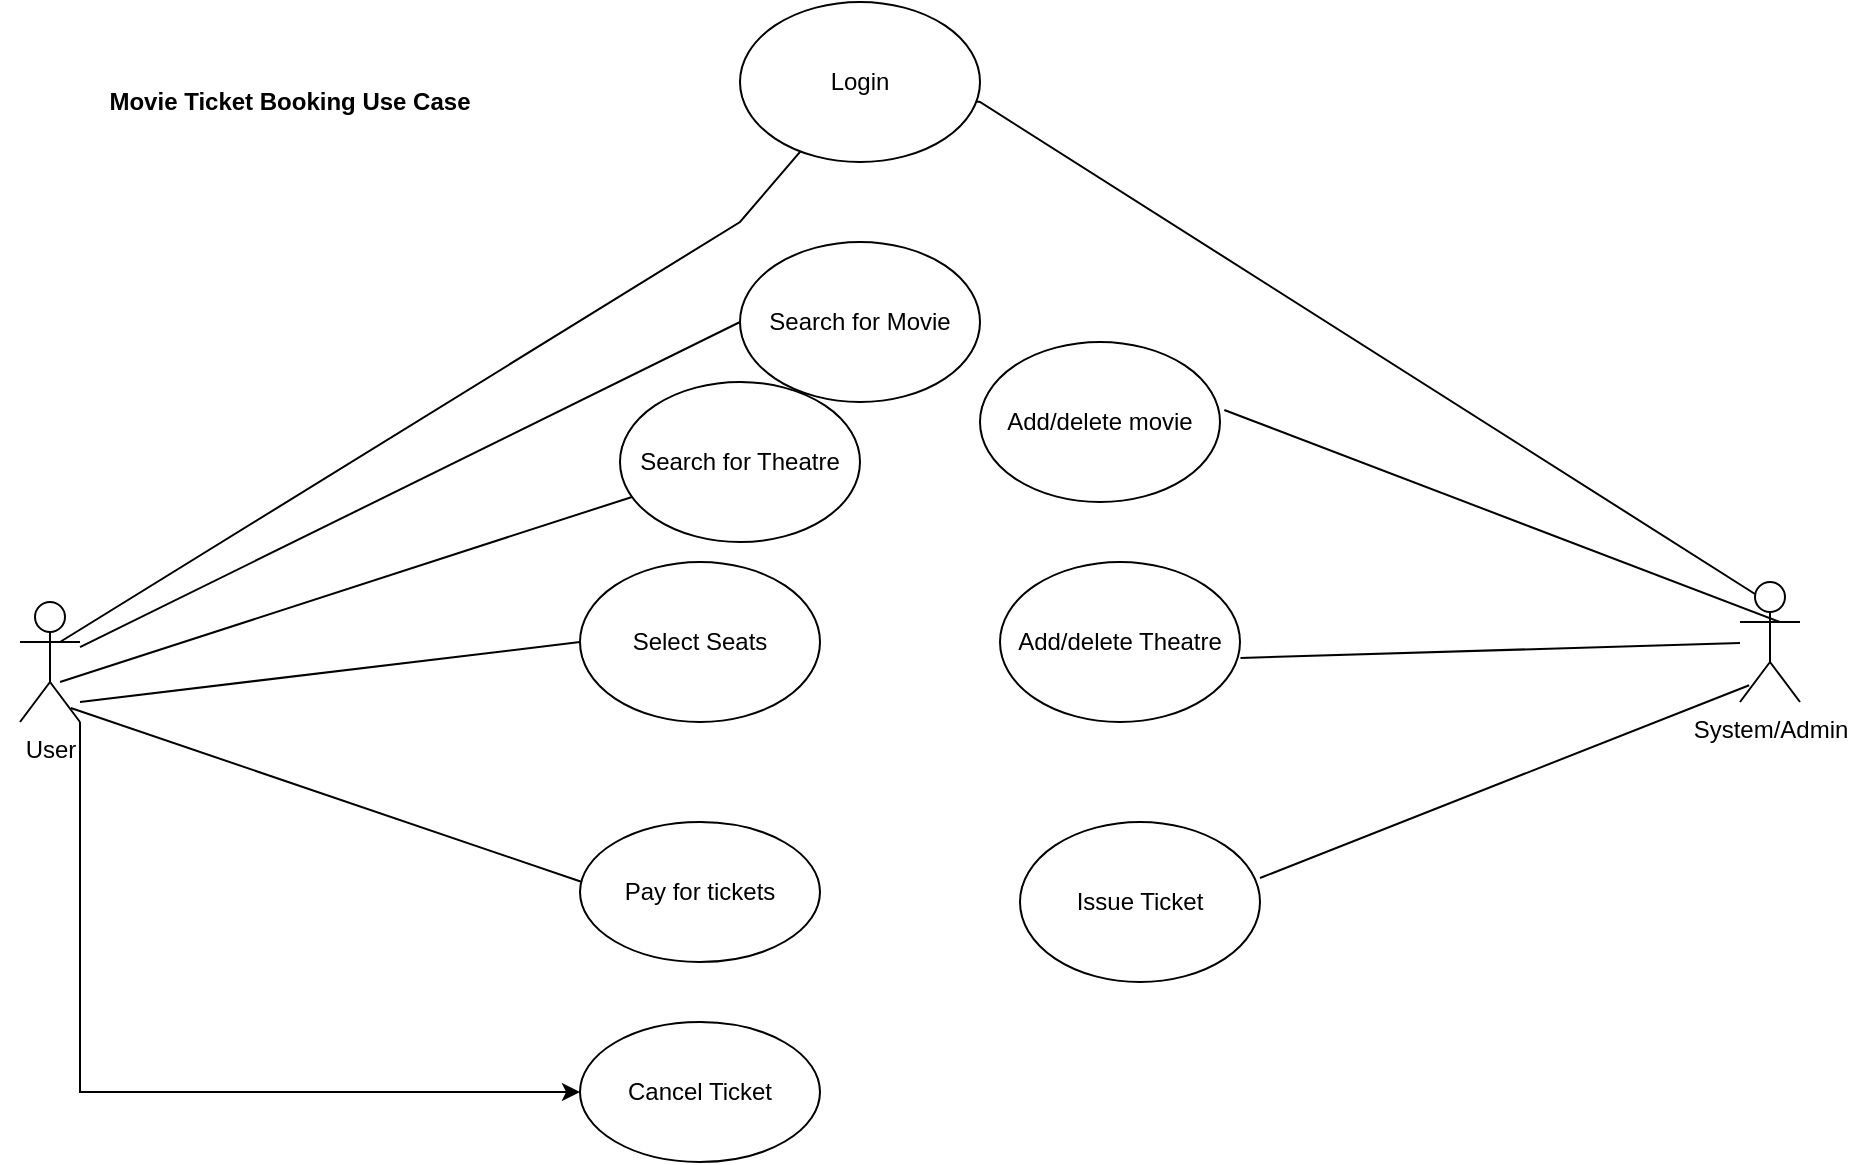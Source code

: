<mxfile version="24.8.0">
  <diagram name="Page-1" id="sGjQ7m2G3MN2MaqTW69j">
    <mxGraphModel dx="1877" dy="1692" grid="1" gridSize="10" guides="1" tooltips="1" connect="1" arrows="1" fold="1" page="1" pageScale="1" pageWidth="827" pageHeight="1169" math="0" shadow="0">
      <root>
        <mxCell id="0" />
        <mxCell id="1" parent="0" />
        <mxCell id="QhEOJmIxH4zM1tV8FhGk-2" value="System/Admin" style="shape=umlActor;verticalLabelPosition=bottom;verticalAlign=top;html=1;" parent="1" vertex="1">
          <mxGeometry x="740" y="170" width="30" height="60" as="geometry" />
        </mxCell>
        <UserObject label="Search for Theatre" tooltip="Registration" id="QhEOJmIxH4zM1tV8FhGk-8">
          <mxCell style="ellipse;whiteSpace=wrap;html=1;" parent="1" vertex="1">
            <mxGeometry x="180" y="70" width="120" height="80" as="geometry" />
          </mxCell>
        </UserObject>
        <mxCell id="RNPqV13Z0pUv3PcIaKID-15" style="edgeStyle=orthogonalEdgeStyle;rounded=0;orthogonalLoop=1;jettySize=auto;html=1;exitX=1;exitY=1;exitDx=0;exitDy=0;exitPerimeter=0;entryX=0;entryY=0.5;entryDx=0;entryDy=0;" edge="1" parent="1" source="cjHX63HQ0iyKOUZ8dX6u-1" target="RNPqV13Z0pUv3PcIaKID-11">
          <mxGeometry relative="1" as="geometry" />
        </mxCell>
        <mxCell id="cjHX63HQ0iyKOUZ8dX6u-1" value="User" style="shape=umlActor;verticalLabelPosition=bottom;verticalAlign=top;html=1;" parent="1" vertex="1">
          <mxGeometry x="-120" y="180" width="30" height="60" as="geometry" />
        </mxCell>
        <mxCell id="cjHX63HQ0iyKOUZ8dX6u-7" value="Pay for tickets" style="ellipse;whiteSpace=wrap;html=1;" parent="1" vertex="1">
          <mxGeometry x="160" y="290" width="120" height="70" as="geometry" />
        </mxCell>
        <mxCell id="cjHX63HQ0iyKOUZ8dX6u-8" value="Select Seats" style="ellipse;whiteSpace=wrap;html=1;" parent="1" vertex="1">
          <mxGeometry x="160" y="160" width="120" height="80" as="geometry" />
        </mxCell>
        <mxCell id="cjHX63HQ0iyKOUZ8dX6u-19" value="" style="endArrow=none;html=1;rounded=0;" parent="1" target="QhEOJmIxH4zM1tV8FhGk-8" edge="1">
          <mxGeometry width="50" height="50" relative="1" as="geometry">
            <mxPoint x="-100" y="220" as="sourcePoint" />
            <mxPoint x="-50" y="170" as="targetPoint" />
          </mxGeometry>
        </mxCell>
        <mxCell id="cjHX63HQ0iyKOUZ8dX6u-26" value="&lt;b&gt;Movie Ticket Booking Use Case&lt;/b&gt;" style="text;html=1;align=center;verticalAlign=middle;whiteSpace=wrap;rounded=0;" parent="1" vertex="1">
          <mxGeometry x="-130" y="-110" width="290" height="80" as="geometry" />
        </mxCell>
        <mxCell id="RNPqV13Z0pUv3PcIaKID-2" value="" style="endArrow=none;html=1;rounded=0;entryX=0;entryY=0.5;entryDx=0;entryDy=0;" edge="1" parent="1" source="cjHX63HQ0iyKOUZ8dX6u-1" target="RNPqV13Z0pUv3PcIaKID-9">
          <mxGeometry width="50" height="50" relative="1" as="geometry">
            <mxPoint x="-101" y="127" as="sourcePoint" />
            <mxPoint x="160" as="targetPoint" />
          </mxGeometry>
        </mxCell>
        <mxCell id="RNPqV13Z0pUv3PcIaKID-3" value="" style="endArrow=none;html=1;rounded=0;entryX=0;entryY=0.5;entryDx=0;entryDy=0;" edge="1" parent="1" target="cjHX63HQ0iyKOUZ8dX6u-8">
          <mxGeometry width="50" height="50" relative="1" as="geometry">
            <mxPoint x="-90" y="230" as="sourcePoint" />
            <mxPoint x="171" y="103" as="targetPoint" />
          </mxGeometry>
        </mxCell>
        <mxCell id="RNPqV13Z0pUv3PcIaKID-4" value="" style="endArrow=none;html=1;rounded=0;exitX=0.847;exitY=0.883;exitDx=0;exitDy=0;exitPerimeter=0;" edge="1" parent="1" source="cjHX63HQ0iyKOUZ8dX6u-1">
          <mxGeometry width="50" height="50" relative="1" as="geometry">
            <mxPoint x="-100" y="447" as="sourcePoint" />
            <mxPoint x="161" y="320" as="targetPoint" />
          </mxGeometry>
        </mxCell>
        <UserObject label="Search for Movie" tooltip="Registration" id="RNPqV13Z0pUv3PcIaKID-9">
          <mxCell style="ellipse;whiteSpace=wrap;html=1;" vertex="1" parent="1">
            <mxGeometry x="240" width="120" height="80" as="geometry" />
          </mxCell>
        </UserObject>
        <UserObject label="Login" tooltip="Registration" id="RNPqV13Z0pUv3PcIaKID-10">
          <mxCell style="ellipse;whiteSpace=wrap;html=1;" vertex="1" parent="1">
            <mxGeometry x="240" y="-120" width="120" height="80" as="geometry" />
          </mxCell>
        </UserObject>
        <mxCell id="RNPqV13Z0pUv3PcIaKID-11" value="Cancel Ticket" style="ellipse;whiteSpace=wrap;html=1;" vertex="1" parent="1">
          <mxGeometry x="160" y="390" width="120" height="70" as="geometry" />
        </mxCell>
        <mxCell id="RNPqV13Z0pUv3PcIaKID-14" value="" style="endArrow=none;html=1;rounded=0;" edge="1" parent="1" target="RNPqV13Z0pUv3PcIaKID-10">
          <mxGeometry width="50" height="50" relative="1" as="geometry">
            <mxPoint x="-100" y="200" as="sourcePoint" />
            <mxPoint x="-60" y="160" as="targetPoint" />
            <Array as="points">
              <mxPoint x="240" y="-10" />
            </Array>
          </mxGeometry>
        </mxCell>
        <UserObject label="Add/delete movie" tooltip="Registration" id="RNPqV13Z0pUv3PcIaKID-16">
          <mxCell style="ellipse;whiteSpace=wrap;html=1;" vertex="1" parent="1">
            <mxGeometry x="360" y="50" width="120" height="80" as="geometry" />
          </mxCell>
        </UserObject>
        <UserObject label="Add/delete Theatre" tooltip="Registration" id="RNPqV13Z0pUv3PcIaKID-17">
          <mxCell style="ellipse;whiteSpace=wrap;html=1;" vertex="1" parent="1">
            <mxGeometry x="370" y="160" width="120" height="80" as="geometry" />
          </mxCell>
        </UserObject>
        <UserObject label="Issue Ticket" tooltip="Registration" id="RNPqV13Z0pUv3PcIaKID-18">
          <mxCell style="ellipse;whiteSpace=wrap;html=1;" vertex="1" parent="1">
            <mxGeometry x="380" y="290" width="120" height="80" as="geometry" />
          </mxCell>
        </UserObject>
        <mxCell id="RNPqV13Z0pUv3PcIaKID-19" value="" style="endArrow=none;html=1;rounded=0;exitX=1.018;exitY=0.425;exitDx=0;exitDy=0;exitPerimeter=0;" edge="1" parent="1" source="RNPqV13Z0pUv3PcIaKID-16">
          <mxGeometry width="50" height="50" relative="1" as="geometry">
            <mxPoint x="710" y="240" as="sourcePoint" />
            <mxPoint x="760" y="190" as="targetPoint" />
          </mxGeometry>
        </mxCell>
        <mxCell id="RNPqV13Z0pUv3PcIaKID-20" value="" style="endArrow=none;html=1;rounded=0;exitX=1.002;exitY=0.6;exitDx=0;exitDy=0;exitPerimeter=0;" edge="1" parent="1" source="RNPqV13Z0pUv3PcIaKID-17" target="QhEOJmIxH4zM1tV8FhGk-2">
          <mxGeometry width="50" height="50" relative="1" as="geometry">
            <mxPoint x="490" y="110" as="sourcePoint" />
            <mxPoint x="768" y="216" as="targetPoint" />
          </mxGeometry>
        </mxCell>
        <mxCell id="RNPqV13Z0pUv3PcIaKID-21" value="" style="endArrow=none;html=1;rounded=0;exitX=1.002;exitY=0.6;exitDx=0;exitDy=0;exitPerimeter=0;entryX=0.153;entryY=0.86;entryDx=0;entryDy=0;entryPerimeter=0;" edge="1" parent="1" target="QhEOJmIxH4zM1tV8FhGk-2">
          <mxGeometry width="50" height="50" relative="1" as="geometry">
            <mxPoint x="500" y="318" as="sourcePoint" />
            <mxPoint x="750" y="310" as="targetPoint" />
          </mxGeometry>
        </mxCell>
        <mxCell id="RNPqV13Z0pUv3PcIaKID-23" value="" style="endArrow=none;html=1;rounded=0;entryX=0.25;entryY=0.1;entryDx=0;entryDy=0;entryPerimeter=0;" edge="1" parent="1" source="RNPqV13Z0pUv3PcIaKID-10" target="QhEOJmIxH4zM1tV8FhGk-2">
          <mxGeometry width="50" height="50" relative="1" as="geometry">
            <mxPoint x="180" y="-30" as="sourcePoint" />
            <mxPoint x="230" y="-80" as="targetPoint" />
            <Array as="points">
              <mxPoint x="360" y="-70" />
            </Array>
          </mxGeometry>
        </mxCell>
      </root>
    </mxGraphModel>
  </diagram>
</mxfile>
